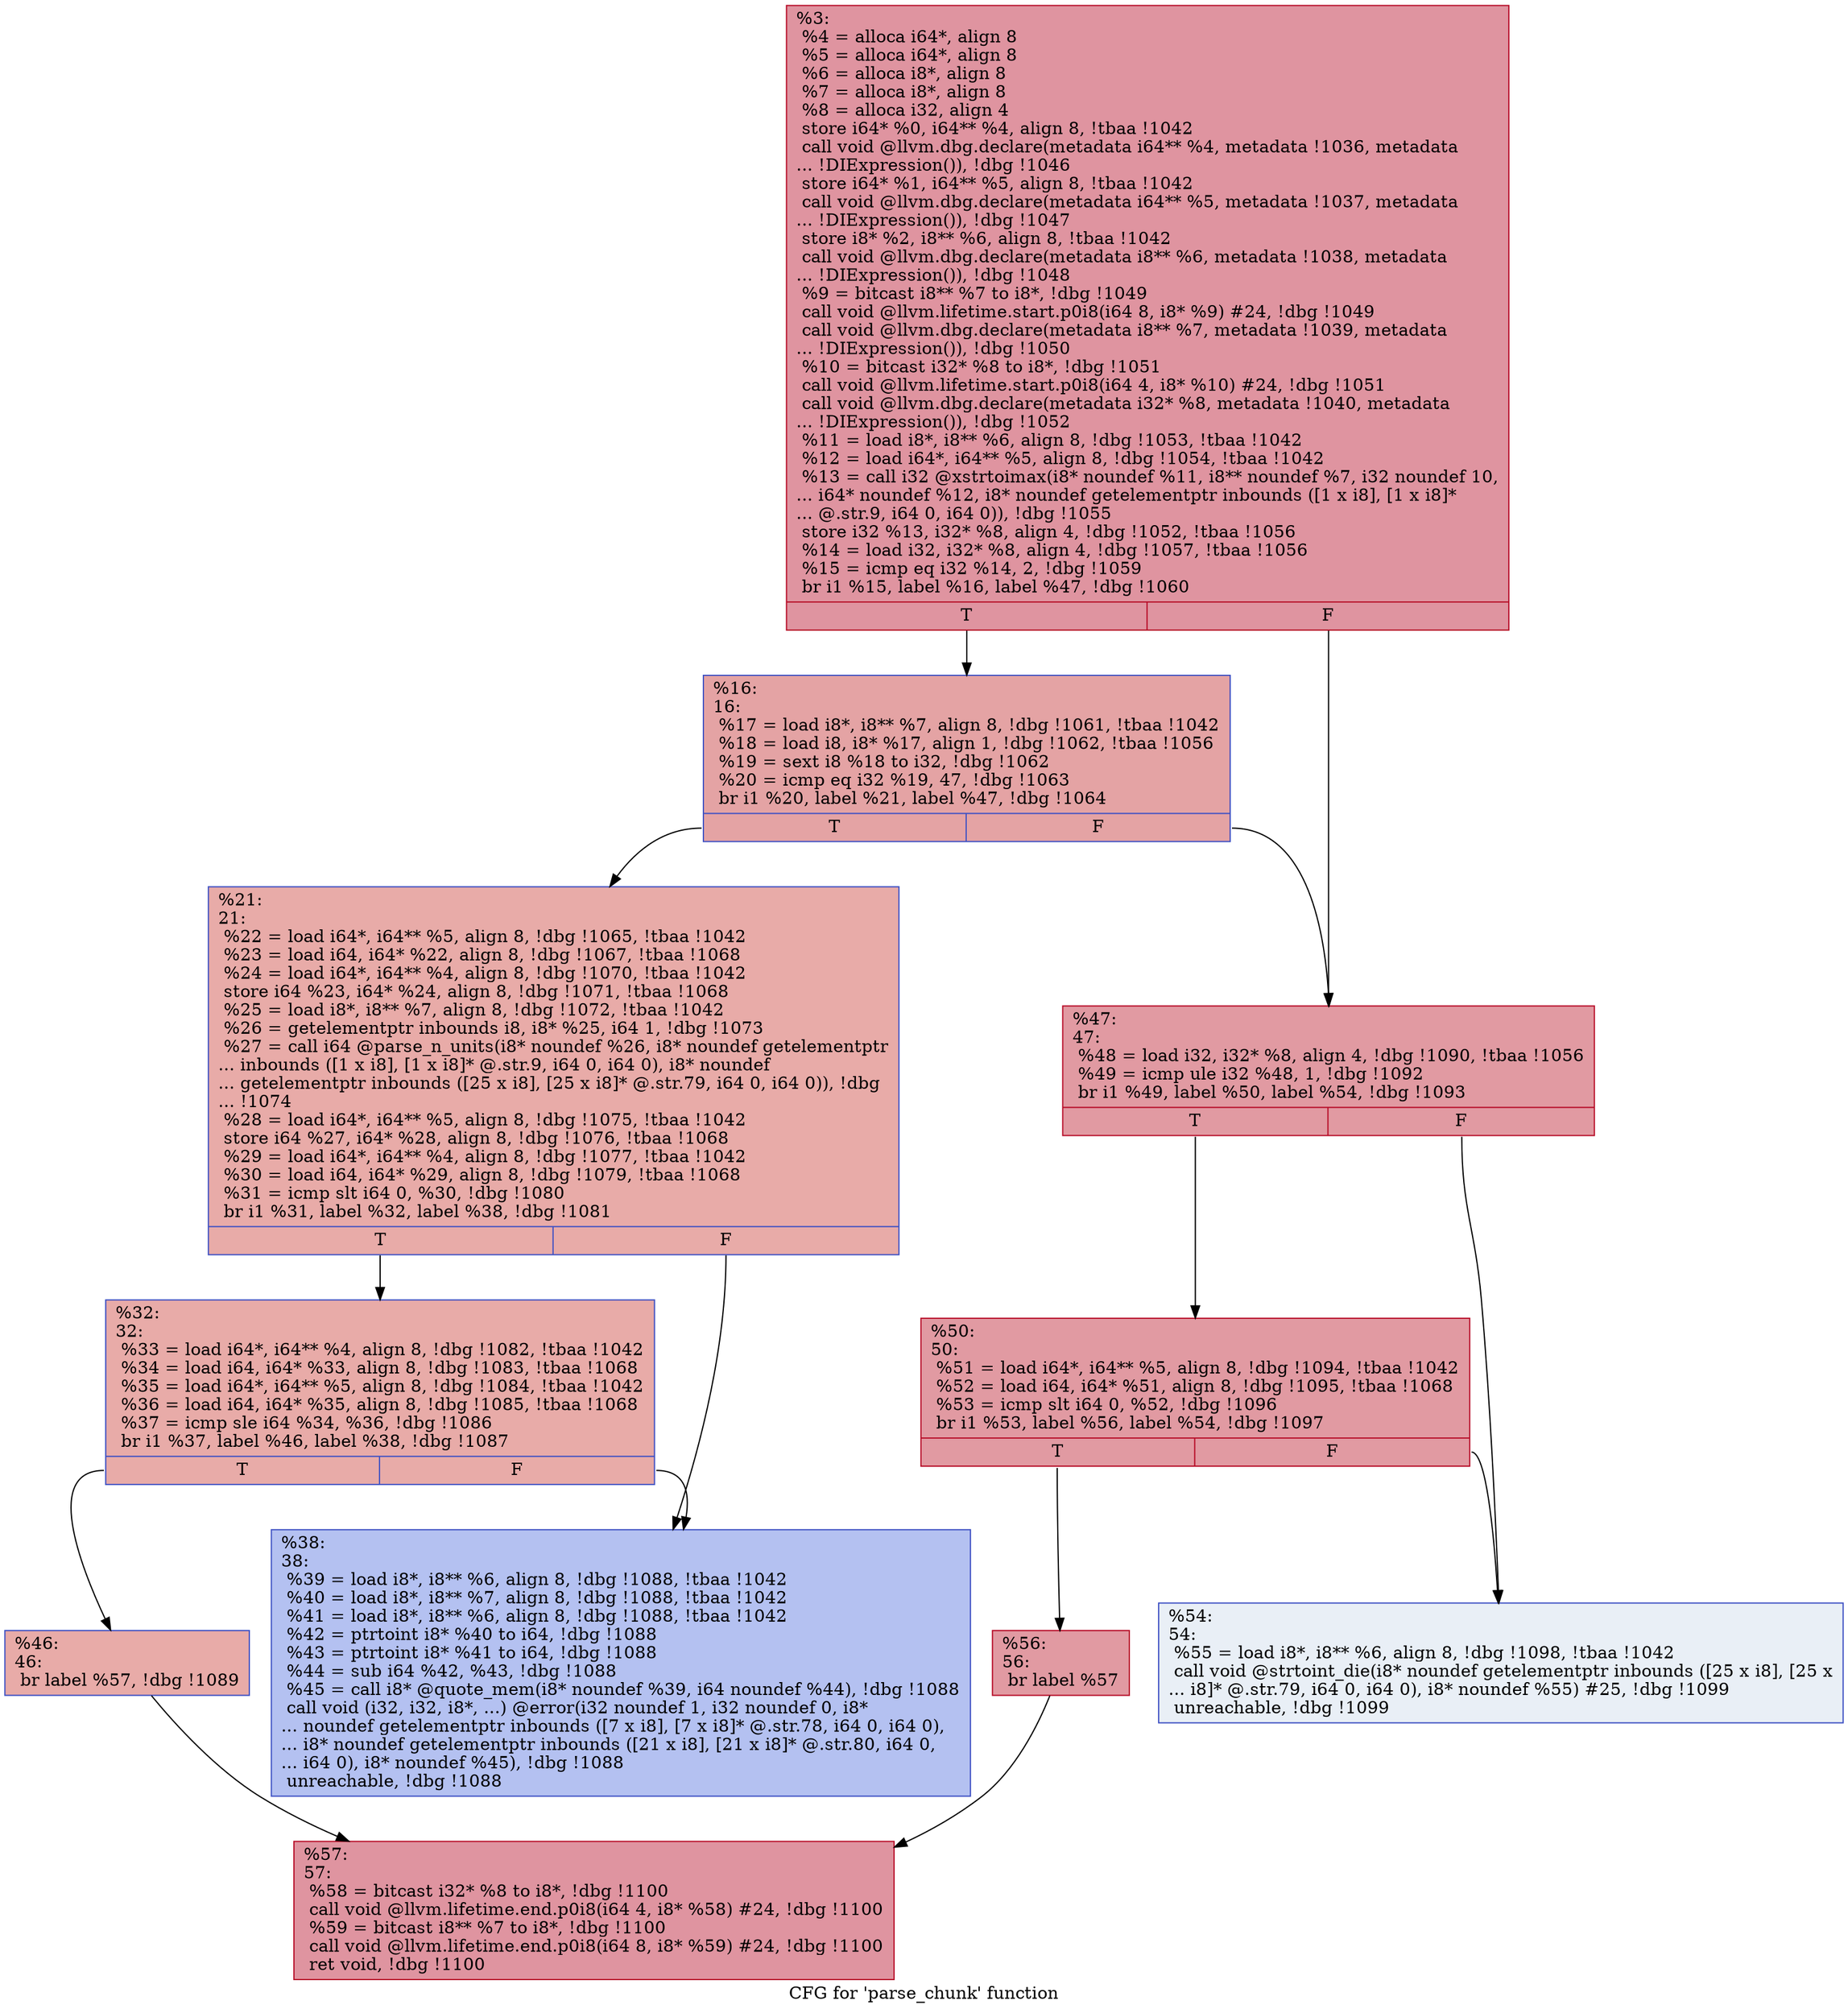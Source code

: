 digraph "CFG for 'parse_chunk' function" {
	label="CFG for 'parse_chunk' function";

	Node0xba7fb0 [shape=record,color="#b70d28ff", style=filled, fillcolor="#b70d2870",label="{%3:\l  %4 = alloca i64*, align 8\l  %5 = alloca i64*, align 8\l  %6 = alloca i8*, align 8\l  %7 = alloca i8*, align 8\l  %8 = alloca i32, align 4\l  store i64* %0, i64** %4, align 8, !tbaa !1042\l  call void @llvm.dbg.declare(metadata i64** %4, metadata !1036, metadata\l... !DIExpression()), !dbg !1046\l  store i64* %1, i64** %5, align 8, !tbaa !1042\l  call void @llvm.dbg.declare(metadata i64** %5, metadata !1037, metadata\l... !DIExpression()), !dbg !1047\l  store i8* %2, i8** %6, align 8, !tbaa !1042\l  call void @llvm.dbg.declare(metadata i8** %6, metadata !1038, metadata\l... !DIExpression()), !dbg !1048\l  %9 = bitcast i8** %7 to i8*, !dbg !1049\l  call void @llvm.lifetime.start.p0i8(i64 8, i8* %9) #24, !dbg !1049\l  call void @llvm.dbg.declare(metadata i8** %7, metadata !1039, metadata\l... !DIExpression()), !dbg !1050\l  %10 = bitcast i32* %8 to i8*, !dbg !1051\l  call void @llvm.lifetime.start.p0i8(i64 4, i8* %10) #24, !dbg !1051\l  call void @llvm.dbg.declare(metadata i32* %8, metadata !1040, metadata\l... !DIExpression()), !dbg !1052\l  %11 = load i8*, i8** %6, align 8, !dbg !1053, !tbaa !1042\l  %12 = load i64*, i64** %5, align 8, !dbg !1054, !tbaa !1042\l  %13 = call i32 @xstrtoimax(i8* noundef %11, i8** noundef %7, i32 noundef 10,\l... i64* noundef %12, i8* noundef getelementptr inbounds ([1 x i8], [1 x i8]*\l... @.str.9, i64 0, i64 0)), !dbg !1055\l  store i32 %13, i32* %8, align 4, !dbg !1052, !tbaa !1056\l  %14 = load i32, i32* %8, align 4, !dbg !1057, !tbaa !1056\l  %15 = icmp eq i32 %14, 2, !dbg !1059\l  br i1 %15, label %16, label %47, !dbg !1060\l|{<s0>T|<s1>F}}"];
	Node0xba7fb0:s0 -> Node0xbe07a0;
	Node0xba7fb0:s1 -> Node0xbe0930;
	Node0xbe07a0 [shape=record,color="#3d50c3ff", style=filled, fillcolor="#c32e3170",label="{%16:\l16:                                               \l  %17 = load i8*, i8** %7, align 8, !dbg !1061, !tbaa !1042\l  %18 = load i8, i8* %17, align 1, !dbg !1062, !tbaa !1056\l  %19 = sext i8 %18 to i32, !dbg !1062\l  %20 = icmp eq i32 %19, 47, !dbg !1063\l  br i1 %20, label %21, label %47, !dbg !1064\l|{<s0>T|<s1>F}}"];
	Node0xbe07a0:s0 -> Node0xbe07f0;
	Node0xbe07a0:s1 -> Node0xbe0930;
	Node0xbe07f0 [shape=record,color="#3d50c3ff", style=filled, fillcolor="#cc403a70",label="{%21:\l21:                                               \l  %22 = load i64*, i64** %5, align 8, !dbg !1065, !tbaa !1042\l  %23 = load i64, i64* %22, align 8, !dbg !1067, !tbaa !1068\l  %24 = load i64*, i64** %4, align 8, !dbg !1070, !tbaa !1042\l  store i64 %23, i64* %24, align 8, !dbg !1071, !tbaa !1068\l  %25 = load i8*, i8** %7, align 8, !dbg !1072, !tbaa !1042\l  %26 = getelementptr inbounds i8, i8* %25, i64 1, !dbg !1073\l  %27 = call i64 @parse_n_units(i8* noundef %26, i8* noundef getelementptr\l... inbounds ([1 x i8], [1 x i8]* @.str.9, i64 0, i64 0), i8* noundef\l... getelementptr inbounds ([25 x i8], [25 x i8]* @.str.79, i64 0, i64 0)), !dbg\l... !1074\l  %28 = load i64*, i64** %5, align 8, !dbg !1075, !tbaa !1042\l  store i64 %27, i64* %28, align 8, !dbg !1076, !tbaa !1068\l  %29 = load i64*, i64** %4, align 8, !dbg !1077, !tbaa !1042\l  %30 = load i64, i64* %29, align 8, !dbg !1079, !tbaa !1068\l  %31 = icmp slt i64 0, %30, !dbg !1080\l  br i1 %31, label %32, label %38, !dbg !1081\l|{<s0>T|<s1>F}}"];
	Node0xbe07f0:s0 -> Node0xbe0840;
	Node0xbe07f0:s1 -> Node0xbe0890;
	Node0xbe0840 [shape=record,color="#3d50c3ff", style=filled, fillcolor="#cc403a70",label="{%32:\l32:                                               \l  %33 = load i64*, i64** %4, align 8, !dbg !1082, !tbaa !1042\l  %34 = load i64, i64* %33, align 8, !dbg !1083, !tbaa !1068\l  %35 = load i64*, i64** %5, align 8, !dbg !1084, !tbaa !1042\l  %36 = load i64, i64* %35, align 8, !dbg !1085, !tbaa !1068\l  %37 = icmp sle i64 %34, %36, !dbg !1086\l  br i1 %37, label %46, label %38, !dbg !1087\l|{<s0>T|<s1>F}}"];
	Node0xbe0840:s0 -> Node0xbe08e0;
	Node0xbe0840:s1 -> Node0xbe0890;
	Node0xbe0890 [shape=record,color="#3d50c3ff", style=filled, fillcolor="#5572df70",label="{%38:\l38:                                               \l  %39 = load i8*, i8** %6, align 8, !dbg !1088, !tbaa !1042\l  %40 = load i8*, i8** %7, align 8, !dbg !1088, !tbaa !1042\l  %41 = load i8*, i8** %6, align 8, !dbg !1088, !tbaa !1042\l  %42 = ptrtoint i8* %40 to i64, !dbg !1088\l  %43 = ptrtoint i8* %41 to i64, !dbg !1088\l  %44 = sub i64 %42, %43, !dbg !1088\l  %45 = call i8* @quote_mem(i8* noundef %39, i64 noundef %44), !dbg !1088\l  call void (i32, i32, i8*, ...) @error(i32 noundef 1, i32 noundef 0, i8*\l... noundef getelementptr inbounds ([7 x i8], [7 x i8]* @.str.78, i64 0, i64 0),\l... i8* noundef getelementptr inbounds ([21 x i8], [21 x i8]* @.str.80, i64 0,\l... i64 0), i8* noundef %45), !dbg !1088\l  unreachable, !dbg !1088\l}"];
	Node0xbe08e0 [shape=record,color="#3d50c3ff", style=filled, fillcolor="#cc403a70",label="{%46:\l46:                                               \l  br label %57, !dbg !1089\l}"];
	Node0xbe08e0 -> Node0xbe0a70;
	Node0xbe0930 [shape=record,color="#b70d28ff", style=filled, fillcolor="#bb1b2c70",label="{%47:\l47:                                               \l  %48 = load i32, i32* %8, align 4, !dbg !1090, !tbaa !1056\l  %49 = icmp ule i32 %48, 1, !dbg !1092\l  br i1 %49, label %50, label %54, !dbg !1093\l|{<s0>T|<s1>F}}"];
	Node0xbe0930:s0 -> Node0xbe0980;
	Node0xbe0930:s1 -> Node0xbe09d0;
	Node0xbe0980 [shape=record,color="#b70d28ff", style=filled, fillcolor="#bb1b2c70",label="{%50:\l50:                                               \l  %51 = load i64*, i64** %5, align 8, !dbg !1094, !tbaa !1042\l  %52 = load i64, i64* %51, align 8, !dbg !1095, !tbaa !1068\l  %53 = icmp slt i64 0, %52, !dbg !1096\l  br i1 %53, label %56, label %54, !dbg !1097\l|{<s0>T|<s1>F}}"];
	Node0xbe0980:s0 -> Node0xbe0a20;
	Node0xbe0980:s1 -> Node0xbe09d0;
	Node0xbe09d0 [shape=record,color="#3d50c3ff", style=filled, fillcolor="#cedaeb70",label="{%54:\l54:                                               \l  %55 = load i8*, i8** %6, align 8, !dbg !1098, !tbaa !1042\l  call void @strtoint_die(i8* noundef getelementptr inbounds ([25 x i8], [25 x\l... i8]* @.str.79, i64 0, i64 0), i8* noundef %55) #25, !dbg !1099\l  unreachable, !dbg !1099\l}"];
	Node0xbe0a20 [shape=record,color="#b70d28ff", style=filled, fillcolor="#bb1b2c70",label="{%56:\l56:                                               \l  br label %57\l}"];
	Node0xbe0a20 -> Node0xbe0a70;
	Node0xbe0a70 [shape=record,color="#b70d28ff", style=filled, fillcolor="#b70d2870",label="{%57:\l57:                                               \l  %58 = bitcast i32* %8 to i8*, !dbg !1100\l  call void @llvm.lifetime.end.p0i8(i64 4, i8* %58) #24, !dbg !1100\l  %59 = bitcast i8** %7 to i8*, !dbg !1100\l  call void @llvm.lifetime.end.p0i8(i64 8, i8* %59) #24, !dbg !1100\l  ret void, !dbg !1100\l}"];
}
